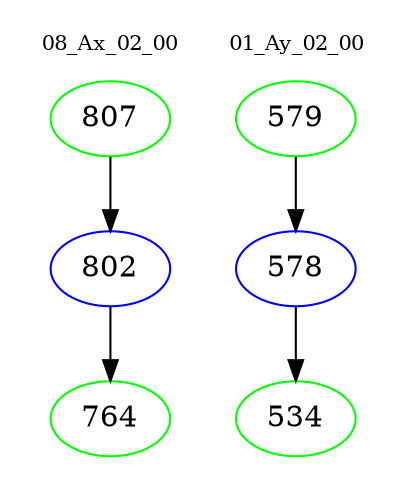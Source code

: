 digraph{
subgraph cluster_0 {
color = white
label = "08_Ax_02_00";
fontsize=10;
T0_807 [label="807", color="green"]
T0_807 -> T0_802 [color="black"]
T0_802 [label="802", color="blue"]
T0_802 -> T0_764 [color="black"]
T0_764 [label="764", color="green"]
}
subgraph cluster_1 {
color = white
label = "01_Ay_02_00";
fontsize=10;
T1_579 [label="579", color="green"]
T1_579 -> T1_578 [color="black"]
T1_578 [label="578", color="blue"]
T1_578 -> T1_534 [color="black"]
T1_534 [label="534", color="green"]
}
}
